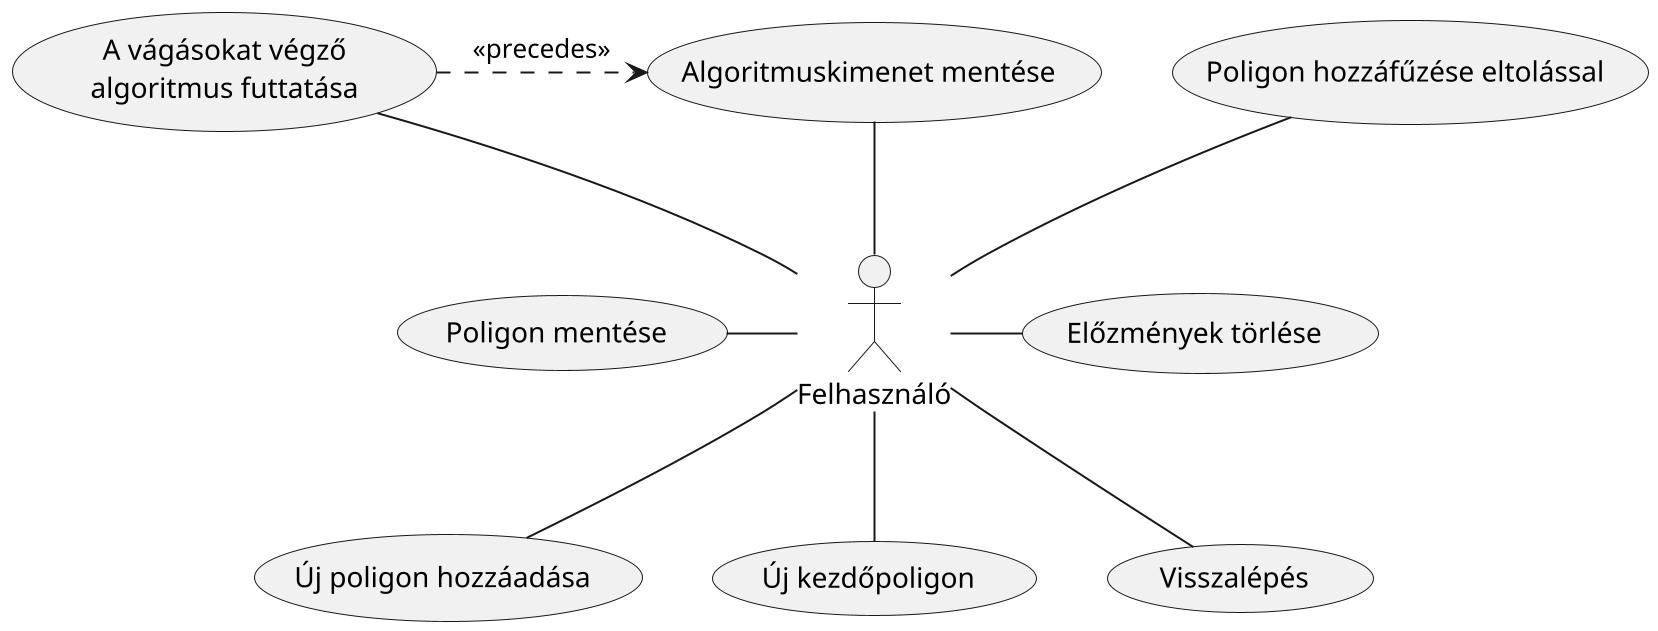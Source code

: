 @startuml
scale 2
:Felhasználó: as user

(Új poligon hozzáadása) as new_polygon
(Új kezdőpoligon) as new_example_polygon
(Visszalépés) as undo
(Előzmények törlése) as clear_history
(A vágásokat végző\nalgoritmus futtatása) as run_algorithm
(Poligon hozzáfűzése eltolással) as add_polygon_with_offset
(Poligon mentése) as save_polygon
(Algoritmuskimenet mentése) as save_algorithm_output


user -- new_polygon
user -- new_example_polygon
user -- undo
user - clear_history
save_algorithm_output -- user
run_algorithm - user
add_polygon_with_offset -- user
save_polygon - user


run_algorithm .right.> save_algorithm_output : <<precedes>>

@enduml

